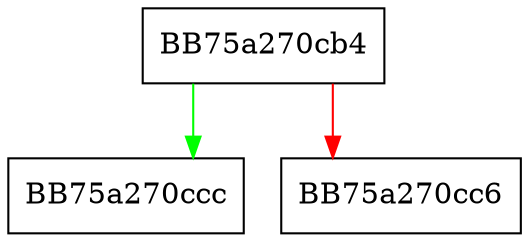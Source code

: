digraph Init {
  node [shape="box"];
  graph [splines=ortho];
  BB75a270cb4 -> BB75a270ccc [color="green"];
  BB75a270cb4 -> BB75a270cc6 [color="red"];
}